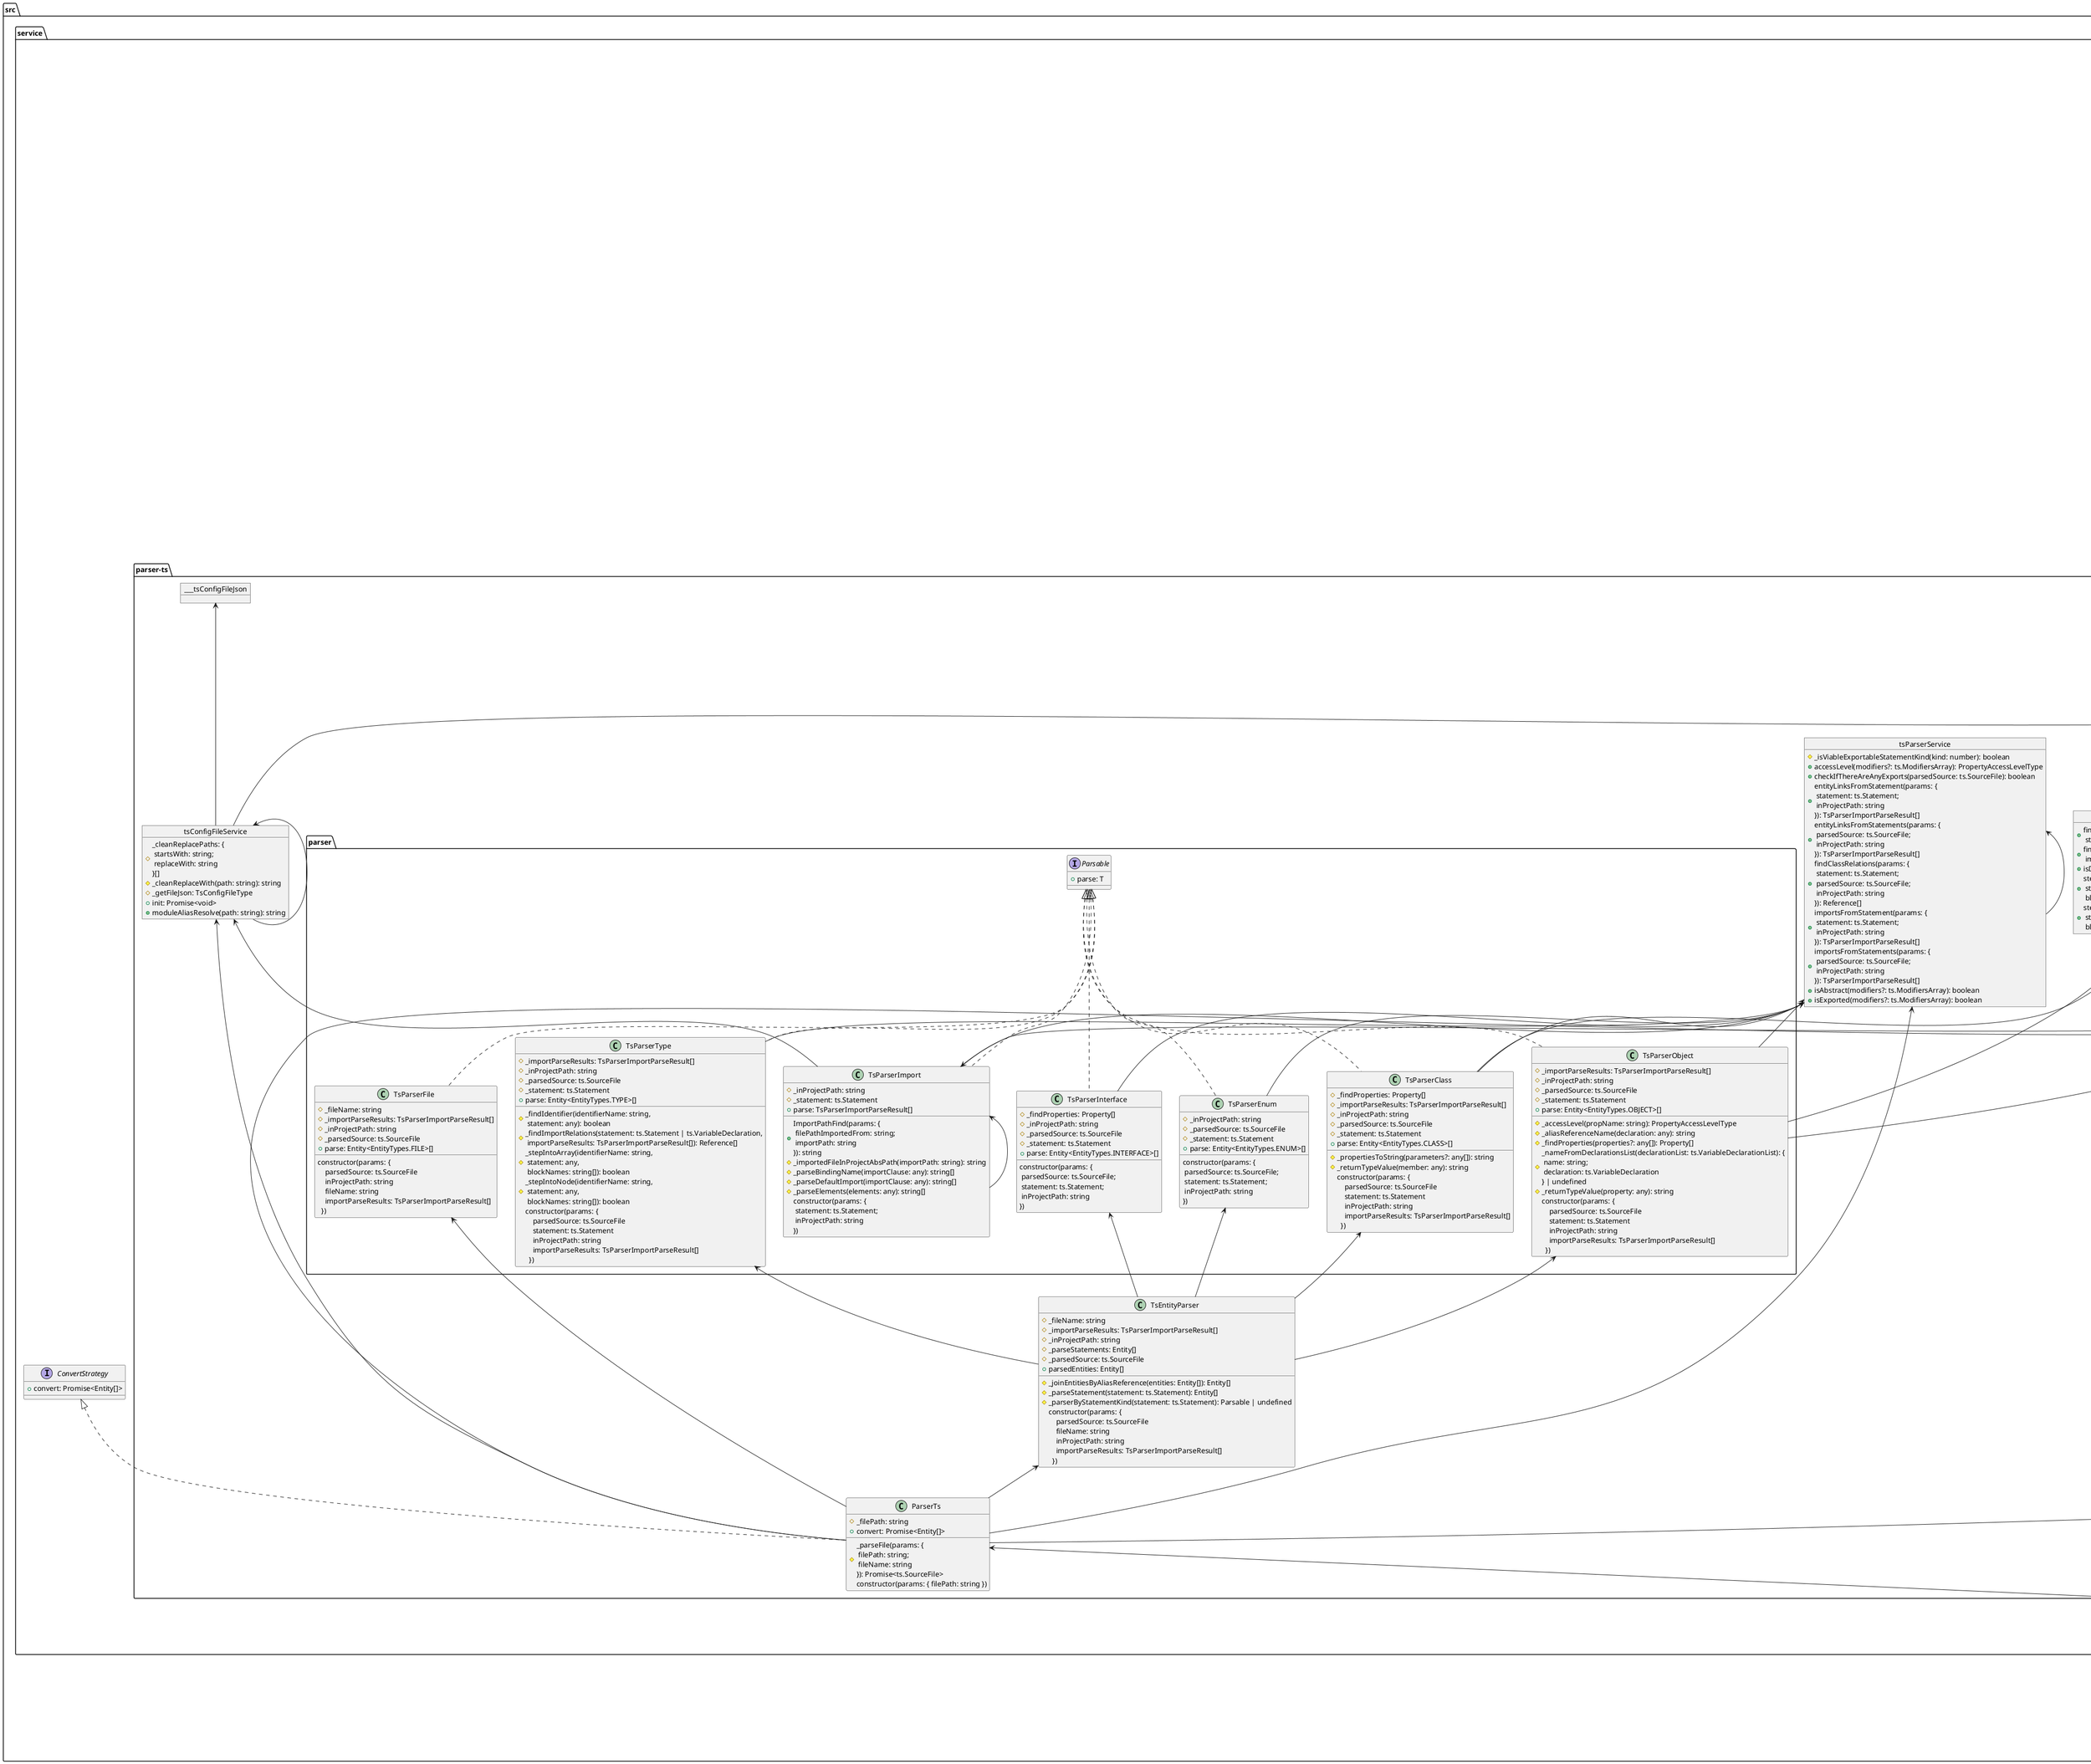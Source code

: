 @startuml
    folder "src" as src_b874d07 {
      folder "dal" as dal_fba75381 {
        object "fileDao" as file_dao_ae443ec6 {
          + fileListFromFolder(folderPath: string): Promise<string[]>
          + makeFolderIfNotExist(folderPath: string): Promise<void>
          + mkdirAndWriteToFile(params: {\n folderPath: string;\n fileName: string;\n data: string \n}): Promise<void>
          + readFile(filePath: string): Promise<string>
          + writeToFile(params: {\n filePath: string;\n data: string \n}): Promise<void>
        }
        object "shellDal" as shell_dal_4f6edd5d {
          + cd(dir: string): void
          + exec(cmd: string): Promise<ExecResult>
          + print(message: string): void
          + pwd: string
        }
      }
      folder "service" as service_c83a6ab5 {
        object "filePathService" as file_path_service_4f9e5705 {
          + cleanupPath(relativeOrAbsPath: string): string
          + fileNameFromPath(filePath: string,\n options: {\n withExtension?: boolean \n} = {\n\n}): string
          + isAbsPath(relativeOrAbsPath: string): boolean
          + isDotPath(path: string): boolean
          + joinPaths(...paths: string[]): string
          + lastFolderFromPath(filePath: string): string
          + relativeToAbsPath(relativeOrAbsPath: string): string
        }
        interface "ConvertStrategy" as convert_strategy_164aa424 {
          + convert: Promise<Entity[]>
        }
        object "parserService" as parser_service_164aa424 {
          + strategyByFile(params: { filePath: string }): ConvertStrategy | undefined
        }
        interface "PrintStrategy" as print_strategy_65df30d2 {
          + print(params: { entities: Entity[] }): Promise<void>
        }
        object "printService" as print_service_65df30d2 {
          + print(entities: Entity[]): Promise<void>
        }
        folder "parser-ts" as parser_ts_fb9203d7 {
          class "ParserTs" as parser_ts_334599dc {
            # _filePath: string
            # _parseFile(params: {\n filePath: string;\n fileName: string \n}): Promise<ts.SourceFile>
            constructor(params: { filePath: string })
            + convert: Promise<Entity[]>
          }
          object "___tsConfigFileJson" as ts_config_file_json_7e5eaca {
          }
          object "tsConfigFileService" as ts_config_file_service_7e5eaca {
            # _cleanReplacePaths: {\n startsWith: string;\n replaceWith: string \n}[]
            # _cleanReplaceWith(path: string): string
            # _getFileJson: TsConfigFileType
            + init: Promise<void>
            + moduleAliasResolve(path: string): string
          }
          class "TsEntityParser" as ts_entity_parser_8edd294a {
            # _fileName: string
            # _importParseResults: TsParserImportParseResult[]
            # _inProjectPath: string
            # _joinEntitiesByAliasReference(entities: Entity[]): Entity[]
            # _parseStatement(statement: ts.Statement): Entity[]
            # _parseStatements: Entity[]
            # _parsedSource: ts.SourceFile
            # _parserByStatementKind(statement: ts.Statement): Parsable | undefined
            constructor(params: {\n    parsedSource: ts.SourceFile\n    fileName: string\n    inProjectPath: string\n    importParseResults: TsParserImportParseResult[]\n  })
            + parsedEntities: Entity[]
          }
          object "tsParserImportRelations" as ts_parser_import_relations_a116d5d4 {
            + findIdentifier(identifierName: string,\n statement: any): boolean
            + findImportRelations(statement: ts.Statement | ts.VariableDeclaration,\n importParseResults: TsParserImportParseResult[]): Reference[]
            + isDeclaration(statement: any): boolean
            + stepIntoArray(identifierName: string,\n statement: any,\n blockNames: string[]): boolean
            + stepIntoNode(identifierName: string,\n statement: any,\n blockNames: string[]): boolean
          }
          object "tsParserService" as ts_parser_service_d0bdf32c {
            # _isViableExportableStatementKind(kind: number): boolean
            + accessLevel(modifiers?: ts.ModifiersArray): PropertyAccessLevelType
            + checkIfThereAreAnyExports(parsedSource: ts.SourceFile): boolean
            + entityLinksFromStatement(params: {\n statement: ts.Statement;\n inProjectPath: string \n}): TsParserImportParseResult[]
            + entityLinksFromStatements(params: {\n parsedSource: ts.SourceFile;\n inProjectPath: string \n}): TsParserImportParseResult[]
            + findClassRelations(params: {\n statement: ts.Statement;\n parsedSource: ts.SourceFile;\n inProjectPath: string \n}): Reference[]
            + importsFromStatement(params: {\n statement: ts.Statement;\n inProjectPath: string \n}): TsParserImportParseResult[]
            + importsFromStatements(params: {\n parsedSource: ts.SourceFile;\n inProjectPath: string \n}): TsParserImportParseResult[]
            + isAbstract(modifiers?: ts.ModifiersArray): boolean
            + isExported(modifiers?: ts.ModifiersArray): boolean
          }
          class "TsParsingError" as ts_parsing_error_b4de97fe {
            + CanPrintCode: boolean
            + Statement: any
            constructor(error: Error,\n message: string,\n protected _statement: any)
          }
          folder "parser" as parser_4077a3ff {
            interface "Parsable" as parsable_77cdce3 {
              + parse: T
            }
            class "TsParserClass" as ts_parser_class_f5081ff7 {
              # _findProperties: Property[]
              # _importParseResults: TsParserImportParseResult[]
              # _inProjectPath: string
              # _parsedSource: ts.SourceFile
              # _propertiesToString(parameters?: any[]): string
              # _returnTypeValue(member: any): string
              # _statement: ts.Statement
              constructor(params: {\n    parsedSource: ts.SourceFile\n    statement: ts.Statement\n    inProjectPath: string\n    importParseResults: TsParserImportParseResult[]\n  })
              + parse: Entity<EntityTypes.CLASS>[]
            }
            class "TsParserEnum" as ts_parser_enum_37d0bb6a {
              # _inProjectPath: string
              # _parsedSource: ts.SourceFile
              # _statement: ts.Statement
              constructor(params: {\n parsedSource: ts.SourceFile;\n statement: ts.Statement;\n inProjectPath: string \n})
              + parse: Entity<EntityTypes.ENUM>[]
            }
            class "TsParserFile" as ts_parser_file_6f5991bf {
              # _fileName: string
              # _importParseResults: TsParserImportParseResult[]
              # _inProjectPath: string
              # _parsedSource: ts.SourceFile
              constructor(params: {\n    parsedSource: ts.SourceFile\n    inProjectPath: string\n    fileName: string\n    importParseResults: TsParserImportParseResult[]\n  })
              + parse: Entity<EntityTypes.FILE>[]
            }
            class "TsParserImport" as ts_parser_import_6ba10304 {
              + ImportPathFind(params: {\n filePathImportedFrom: string;\n importPath: string \n}): string
              # _importedFileInProjectAbsPath(importPath: string): string
              # _inProjectPath: string
              # _parseBindingName(importClause: any): string[]
              # _parseDefaultImport(importClause: any): string[]
              # _parseElements(elements: any): string[]
              # _statement: ts.Statement
              constructor(params: {\n statement: ts.Statement;\n inProjectPath: string \n})
              + parse: TsParserImportParseResult[]
            }
            class "TsParserInterface" as ts_parser_interface_6a86ffc {
              # _findProperties: Property[]
              # _inProjectPath: string
              # _parsedSource: ts.SourceFile
              # _statement: ts.Statement
              constructor(params: {\n parsedSource: ts.SourceFile;\n statement: ts.Statement;\n inProjectPath: string \n})
              + parse: Entity<EntityTypes.INTERFACE>[]
            }
            class "TsParserObject" as ts_parser_object_356082ec {
              # _accessLevel(propName: string): PropertyAccessLevelType
              # _aliasReferenceName(declaration: any): string
              # _findProperties(properties?: any[]): Property[]
              # _importParseResults: TsParserImportParseResult[]
              # _inProjectPath: string
              # _nameFromDeclarationsList(declarationList: ts.VariableDeclarationList): {\n name: string;\n declaration: ts.VariableDeclaration \n} | undefined
              # _parsedSource: ts.SourceFile
              # _returnTypeValue(property: any): string
              # _statement: ts.Statement
              constructor(params: {\n    parsedSource: ts.SourceFile\n    statement: ts.Statement\n    inProjectPath: string\n    importParseResults: TsParserImportParseResult[]\n  })
              + parse: Entity<EntityTypes.OBJECT>[]
            }
            class "TsParserType" as ts_parser_type_b98711e1 {
              # _findIdentifier(identifierName: string,\n statement: any): boolean
              # _findImportRelations(statement: ts.Statement | ts.VariableDeclaration,\n importParseResults: TsParserImportParseResult[]): Reference[]
              # _importParseResults: TsParserImportParseResult[]
              # _inProjectPath: string
              # _parsedSource: ts.SourceFile
              # _statement: ts.Statement
              # _stepIntoArray(identifierName: string,\n statement: any,\n blockNames: string[]): boolean
              # _stepIntoNode(identifierName: string,\n statement: any,\n blockNames: string[]): boolean
              constructor(params: {\n    parsedSource: ts.SourceFile\n    statement: ts.Statement\n    inProjectPath: string\n    importParseResults: TsParserImportParseResult[]\n  })
              + parse: Entity<EntityTypes.TYPE>[]
            }
          }
        }
        folder "print-puml" as print_puml_3460a902 {
          abstract "PumlEntity" as puml_entity_85c02856 {
            + Children: PumlEntity[]
            # _children: PumlEntity[]
            # _indentRows(templates: string[]): string[]
            # {abstract} _print: string[]
            # _relations: PumlRelation[]
            # {abstract} _templateEnd: string
            # {abstract} _templateStart: string
            + addChildren(printable: PumlEntity): void
            + print: string
            + printRelations: string
          }
          class "PumlPrint" as puml_print_4aa046fc {
            + FilePath: string
            # _destinationPath: string
            # _fileName: string
            # _flattenGroups(group: PumlGroup): PumlGroup | undefined
            # _generateGroups(entities: Entity[]): void
            # _missingEntities(entities: Entity[]): Entity[]
            # _pumlRelationStrings: string[]
            # _rootGroup: PumlGroup
            # _writeToFile(data: string): Promise<void>
            constructor(params: {\n appName?: string;\n destinationPath: string;\n fileName: string \n})
            + print(params: { entities: Entity[] }): Promise<void>
          }
          class "PumlRelation" as puml_relation_ddbc15eb {
            # _fromEntity: Entity
            # _linkByReferenceType: string
            # _reference: Reference
            constructor(params: {\n reference: Reference;\n fromEntity: Entity \n})
            + print: string
          }
          object "pumlService" as puml_service_f506c030 {
            + printableStrategyFromEntity(entity: Entity): PumlEntity | undefined
          }
          folder "group" as group_3af81c52 {
            class "PumlGroupFictive" as puml_group_fictive_57cc180d {
              + templateEnd: string
              + templateStart: string
            }
            class "PumlGroupFolder" as puml_group_folder_63f7a3f9 {
              + constructor(protected _group: PumlGroup)
              + templateEnd: string
              + templateStart: string
            }
            class "PumlGroupRectangle" as puml_group_rectangle_f37cc84e {
              + constructor(protected _group: PumlGroup)
              + templateEnd: string
              + templateStart: string
            }
            object "pumlGroupService" as puml_group_service_f4199df2 {
              + strategyFromGroup(group: PumlGroup): PumlGroupStrategy
            }
            interface "PumlGroupStrategy" as puml_group_strategy_ae5ed342 {
              + templateStart: string
              + templateEnd: string
            }
            class "PumlGroup" as puml_group_ae5ed342 {
              + GroupPath: string
              + Id: string
              + Name: string
              + Type: PumlGroupType
              # _groupPath: string
              # _groupStrategy: PumlGroupStrategy
              # _name: string
              # _print: string[]
              # _printGroups(groups: { [k: string]: PumlGroup }): string
              # _templateEnd: string
              # _templateStart: string
              # _type: PumlGroupType
              constructor(params: {\n name: string;\n type: PumlGroupType;\n groupPath: string;\n groups?: {\n [k: string]: PumlGroup \n} \n})
              + groups: { [k: string]: PumlGroup }
            }
          }
          folder "printable-entity" as printable_entity_91ba4e0 {
            class "PumlDocument" as puml_document_6f206380 {
              # _print: string[]
              # _templateEnd: string
              # _templateStart: string
            }
            class "PumlPrintableClass" as puml_printable_class_4b11e257 {
              # _entity: Entity<EntityTypes.CLASS>
              # _print: string[]
              # _printProperty(property: Property): string
              # _templateEnd: string
              # _templateStart: string
              constructor(params: { entity: Entity<EntityTypes.CLASS> })
            }
            class "PumlPrintableEnum" as puml_printable_enum_1725040a {
              # _entity: Entity<EntityTypes.ENUM>
              # _print: string[]
              # _templateEnd: string
              # _templateStart: string
              constructor(params: { entity: Entity<EntityTypes.ENUM> })
            }
            class "PumlPrintableFile" as puml_printable_file_3f271d9f {
              # _entity: Entity<EntityTypes.FILE>
              # _print: string[]
              # _templateEnd: string
              # _templateStart: string
              constructor(params: { entity: Entity<EntityTypes.FILE> })
            }
            class "PumlPrintableInterface" as puml_printable_interface_2621ae9c {
              # _entity: Entity<EntityTypes.INTERFACE>
              # _print: string[]
              # _printProperty(property: Property): string
              # _templateEnd: string
              # _templateStart: string
              constructor(params: { entity: Entity<EntityTypes.INTERFACE> })
            }
            class "PumlPrintableObject" as puml_printable_object_736b458c {
              # _entity: Entity<EntityTypes.OBJECT>
              # _print: string[]
              # _printProperty(property: Property): string
              # _templateEnd: string
              # _templateStart: string
              constructor(params: { entity: Entity<EntityTypes.OBJECT> })
            }
            class "PumlPrintableProperty" as puml_printable_property_2d23f5de {
              # _abstractAttribute: string
              # _accessLevel: string
              # _addNewRows(template: string): string
              # _print: string[]
              # _property: Property
              # _propertyName: string
              # _templateEnd: string
              # _templateStart: string
              constructor(params: { property: Property })
            }
            class "PumlPrintableType" as puml_printable_type_f482c241 {
              # _entity: Entity<EntityTypes.TYPE>
              # _print: string[]
              # _templateEnd: string
              # _templateStart: string
              # _wrapWithDoubleQuotesIfItStartsWithSingleQuote(text: string): string
              constructor(params: { entity: Entity<EntityTypes.TYPE> })
            }
            class "PumlPrintableWrapper" as puml_printable_wrapper_e6265aaa {
              # _print: string[]
              # _templateEnd: string
              # _templateStart: string
              constructor(protected readonly _string: string)
            }
          }
        }
        folder "processing" as processing_592b511 {
          interface "ProcessingStrategy" as processing_strategy_1c38bdac {
            + process(entities: Entity[]): Entity[]
          }
          object "processingService" as processing_service_1c38bdac {
            + process(entities: Entity[]): Entity[]
          }
          class "RemoveExternal" as remove_external_fd440761 {
            + process(entities: Entity[]): Entity[]
          }
          class "RemoveIgnoredPaths" as remove_ignored_paths_548c5253 {
            constructor(protected _ignorePaths: string[])
            + process(entities: Entity[]): Entity[]
          }
          class "RemoveTypes" as remove_types_81d79677 {
            + process(entities: Entity[]): Entity[]
          }
          class "SimplifyEntities" as simplify_entities_bd2d7fda {
            # _findSimplifiedEntityByPath(path: string): string | undefined
            # _processReferences(entities: Entity[]): Entity[]
            # _removeDuplicatedReferences(references: Reference[]): Reference[]
            # _simplifyConfig: { [k: string]: string }
            # _simplifyEntities(entities: Entity[]): Entity[]
            constructor(simplifyConfig: [string,\n string][])
            + process(entities: Entity[]): Entity[]
          }
        }
      }
      folder "use-case" as use_case_fcef54f2 {
        object "cliInitUseCase" as cli_init_use_case_9439e852 {
          + createCommandFromCliArgs(args: string[]): Executable
          + execArgsAsCommand(args: string[]): Promise<void>
          + ifMoreThenOneCommandSelectedThrowErrorAndPrintHelp(args: string[]): void
          + ifNoCommandSelectedThrowErrorAndPrintHelp(args: string[]): void
        }
        object "visionUseCase" as vision_use_case_dd084107 {
          + parseFolder(params: { folderPath: string }): Promise<Entity[]>
        }
      }
    }
  file_dao_ae443ec6 -up-> file_path_service_4f9e5705
  file_dao_ae443ec6 -up-> file_dao_ae443ec6
  shell_dal_4f6edd5d -up-> shell_dal_4f6edd5d
  parser_service_164aa424 -up-> parser_ts_334599dc
  parser_ts_334599dc -up-> file_dao_ae443ec6
  parser_ts_334599dc -up-> file_path_service_4f9e5705
  parser_ts_334599dc -up-> ts_parser_file_6f5991bf
  parser_ts_334599dc -up-> ts_config_file_service_7e5eaca
  parser_ts_334599dc -up-> ts_entity_parser_8edd294a
  parser_ts_334599dc -up-> ts_parser_service_d0bdf32c
  parser_ts_334599dc .up.|> convert_strategy_164aa424
  ts_parser_class_f5081ff7 -up-> ts_parser_import_relations_a116d5d4
  ts_parser_class_f5081ff7 -up-> ts_parser_service_d0bdf32c
  ts_parser_class_f5081ff7 .up.|> parsable_77cdce3
  ts_parser_enum_37d0bb6a -up-> ts_parser_service_d0bdf32c
  ts_parser_enum_37d0bb6a .up.|> parsable_77cdce3
  ts_parser_file_6f5991bf .up.|> parsable_77cdce3
  ts_parser_import_6ba10304 -up-> file_path_service_4f9e5705
  ts_parser_import_6ba10304 -up-> ts_config_file_service_7e5eaca
  ts_parser_import_6ba10304 -up-> ts_parser_import_6ba10304
  ts_parser_import_6ba10304 .up.|> parsable_77cdce3
  ts_parser_interface_6a86ffc -up-> ts_parser_service_d0bdf32c
  ts_parser_interface_6a86ffc .up.|> parsable_77cdce3
  ts_parser_object_356082ec -up-> ts_parser_import_relations_a116d5d4
  ts_parser_object_356082ec -up-> ts_parser_service_d0bdf32c
  ts_parser_object_356082ec -up-> ts_parsing_error_b4de97fe
  ts_parser_object_356082ec .up.|> parsable_77cdce3
  ts_parser_type_b98711e1 -up-> ts_parser_service_d0bdf32c
  ts_parser_type_b98711e1 .up.|> parsable_77cdce3
  ts_config_file_service_7e5eaca -up-> file_path_service_4f9e5705
  ts_config_file_service_7e5eaca -up-> ts_config_file_json_7e5eaca
  ts_config_file_service_7e5eaca -up-> ts_config_file_service_7e5eaca
  ts_entity_parser_8edd294a -up-> ts_parser_class_f5081ff7
  ts_entity_parser_8edd294a -up-> ts_parser_enum_37d0bb6a
  ts_entity_parser_8edd294a -up-> ts_parser_interface_6a86ffc
  ts_entity_parser_8edd294a -up-> ts_parser_object_356082ec
  ts_entity_parser_8edd294a -up-> ts_parser_type_b98711e1
  ts_parser_import_relations_a116d5d4 -up-> ts_parser_import_relations_a116d5d4
  ts_parser_service_d0bdf32c -up-> ts_parser_import_6ba10304
  ts_parser_service_d0bdf32c -up-> ts_parser_service_d0bdf32c
  puml_group_fictive_57cc180d .up.|> puml_group_strategy_ae5ed342
  puml_group_folder_63f7a3f9 -up-> puml_group_ae5ed342
  puml_group_folder_63f7a3f9 .up.|> puml_group_strategy_ae5ed342
  puml_group_rectangle_f37cc84e -up-> puml_group_ae5ed342
  puml_group_rectangle_f37cc84e .up.|> puml_group_strategy_ae5ed342
  puml_group_service_f4199df2 -up-> puml_group_ae5ed342
  puml_group_service_f4199df2 -up-> puml_group_strategy_ae5ed342
  puml_group_service_f4199df2 -up-> puml_group_fictive_57cc180d
  puml_group_service_f4199df2 -up-> puml_group_folder_63f7a3f9
  puml_group_service_f4199df2 -up-> puml_group_rectangle_f37cc84e
  puml_group_ae5ed342 -up-> puml_group_service_f4199df2
  puml_group_ae5ed342 -up-> puml_group_strategy_ae5ed342
  puml_group_ae5ed342 -up-> puml_group_ae5ed342
  puml_group_ae5ed342 -up-|> puml_entity_85c02856
  puml_document_6f206380 -up-|> puml_entity_85c02856
  puml_printable_class_4b11e257 -up-> puml_printable_property_2d23f5de
  puml_printable_class_4b11e257 -up-> puml_relation_ddbc15eb
  puml_printable_class_4b11e257 -up-|> puml_entity_85c02856
  puml_printable_enum_1725040a -up-|> puml_entity_85c02856
  puml_printable_file_3f271d9f -up-> puml_relation_ddbc15eb
  puml_printable_file_3f271d9f -up-|> puml_entity_85c02856
  puml_printable_interface_2621ae9c -up-> puml_printable_property_2d23f5de
  puml_printable_interface_2621ae9c -up-|> puml_entity_85c02856
  puml_printable_object_736b458c -up-> puml_printable_property_2d23f5de
  puml_printable_object_736b458c -up-> puml_relation_ddbc15eb
  puml_printable_object_736b458c -up-|> puml_entity_85c02856
  puml_printable_property_2d23f5de -up-|> puml_entity_85c02856
  puml_printable_type_f482c241 -up-> puml_relation_ddbc15eb
  puml_printable_type_f482c241 -up-|> puml_entity_85c02856
  puml_printable_wrapper_e6265aaa -up-|> puml_entity_85c02856
  puml_entity_85c02856 -up-> puml_entity_85c02856
  puml_print_4aa046fc -up-> file_dao_ae443ec6
  puml_print_4aa046fc -up-> file_path_service_4f9e5705
  puml_print_4aa046fc -up-> puml_group_ae5ed342
  puml_print_4aa046fc -up-> puml_document_6f206380
  puml_print_4aa046fc -up-> puml_printable_wrapper_e6265aaa
  puml_print_4aa046fc -up-> puml_service_f506c030
  puml_print_4aa046fc .up.|> print_strategy_65df30d2
  puml_service_f506c030 -up-> puml_printable_class_4b11e257
  puml_service_f506c030 -up-> puml_printable_enum_1725040a
  puml_service_f506c030 -up-> puml_printable_file_3f271d9f
  puml_service_f506c030 -up-> puml_printable_interface_2621ae9c
  puml_service_f506c030 -up-> puml_printable_object_736b458c
  puml_service_f506c030 -up-> puml_printable_type_f482c241
  print_service_65df30d2 -up-> puml_print_4aa046fc
  processing_service_1c38bdac -up-> remove_external_fd440761
  processing_service_1c38bdac -up-> remove_ignored_paths_548c5253
  processing_service_1c38bdac -up-> remove_types_81d79677
  processing_service_1c38bdac -up-> simplify_entities_bd2d7fda
  remove_external_fd440761 .up.|> processing_strategy_1c38bdac
  remove_ignored_paths_548c5253 .up.|> processing_strategy_1c38bdac
  remove_types_81d79677 .up.|> processing_strategy_1c38bdac
  simplify_entities_bd2d7fda .up.|> processing_strategy_1c38bdac
  cli_init_use_case_9439e852 -up-> cli_init_use_case_9439e852
  vision_use_case_dd084107 -up-> file_dao_ae443ec6
  vision_use_case_dd084107 -up-> parser_service_164aa424
@enduml